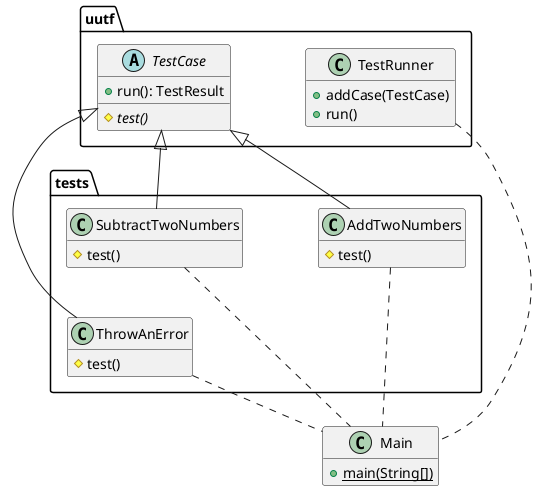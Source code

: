 @startuml

skinparam nodesep 75
skinparam ranksep 50
hide empty members



package uutf {



  abstract class TestCase {
    + run(): TestResult
    __
    # {abstract} test()
  }

  class TestRunner {
    + addCase(TestCase)
    + run()
  }

}

package tests {

  class AddTwoNumbers {
    # test()
  }

  class SubtractTwoNumbers {
    # test()
  }

  class ThrowAnError {
    # test()
  }

  SubtractTwoNumbers -[hidden]- ThrowAnError

}



TestCase <|-- AddTwoNumbers
TestCase <|-- SubtractTwoNumbers
TestCase <|-- ThrowAnError

class Main {
  + {static} main(String[])
}

AddTwoNumbers .. Main
SubtractTwoNumbers .. Main
ThrowAnError .. Main
TestRunner .. Main


@enduml
